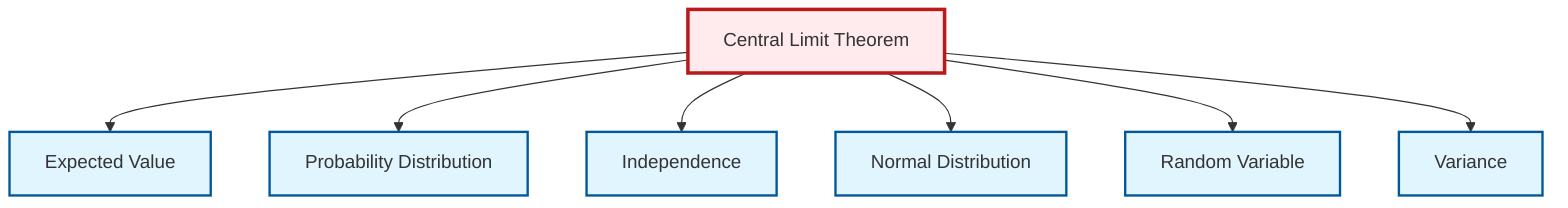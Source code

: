 graph TD
    classDef definition fill:#e1f5fe,stroke:#01579b,stroke-width:2px
    classDef theorem fill:#f3e5f5,stroke:#4a148c,stroke-width:2px
    classDef axiom fill:#fff3e0,stroke:#e65100,stroke-width:2px
    classDef example fill:#e8f5e9,stroke:#1b5e20,stroke-width:2px
    classDef current fill:#ffebee,stroke:#b71c1c,stroke-width:3px
    def-variance["Variance"]:::definition
    def-random-variable["Random Variable"]:::definition
    thm-central-limit["Central Limit Theorem"]:::theorem
    def-expectation["Expected Value"]:::definition
    def-probability-distribution["Probability Distribution"]:::definition
    def-independence["Independence"]:::definition
    def-normal-distribution["Normal Distribution"]:::definition
    thm-central-limit --> def-expectation
    thm-central-limit --> def-probability-distribution
    thm-central-limit --> def-independence
    thm-central-limit --> def-normal-distribution
    thm-central-limit --> def-random-variable
    thm-central-limit --> def-variance
    class thm-central-limit current